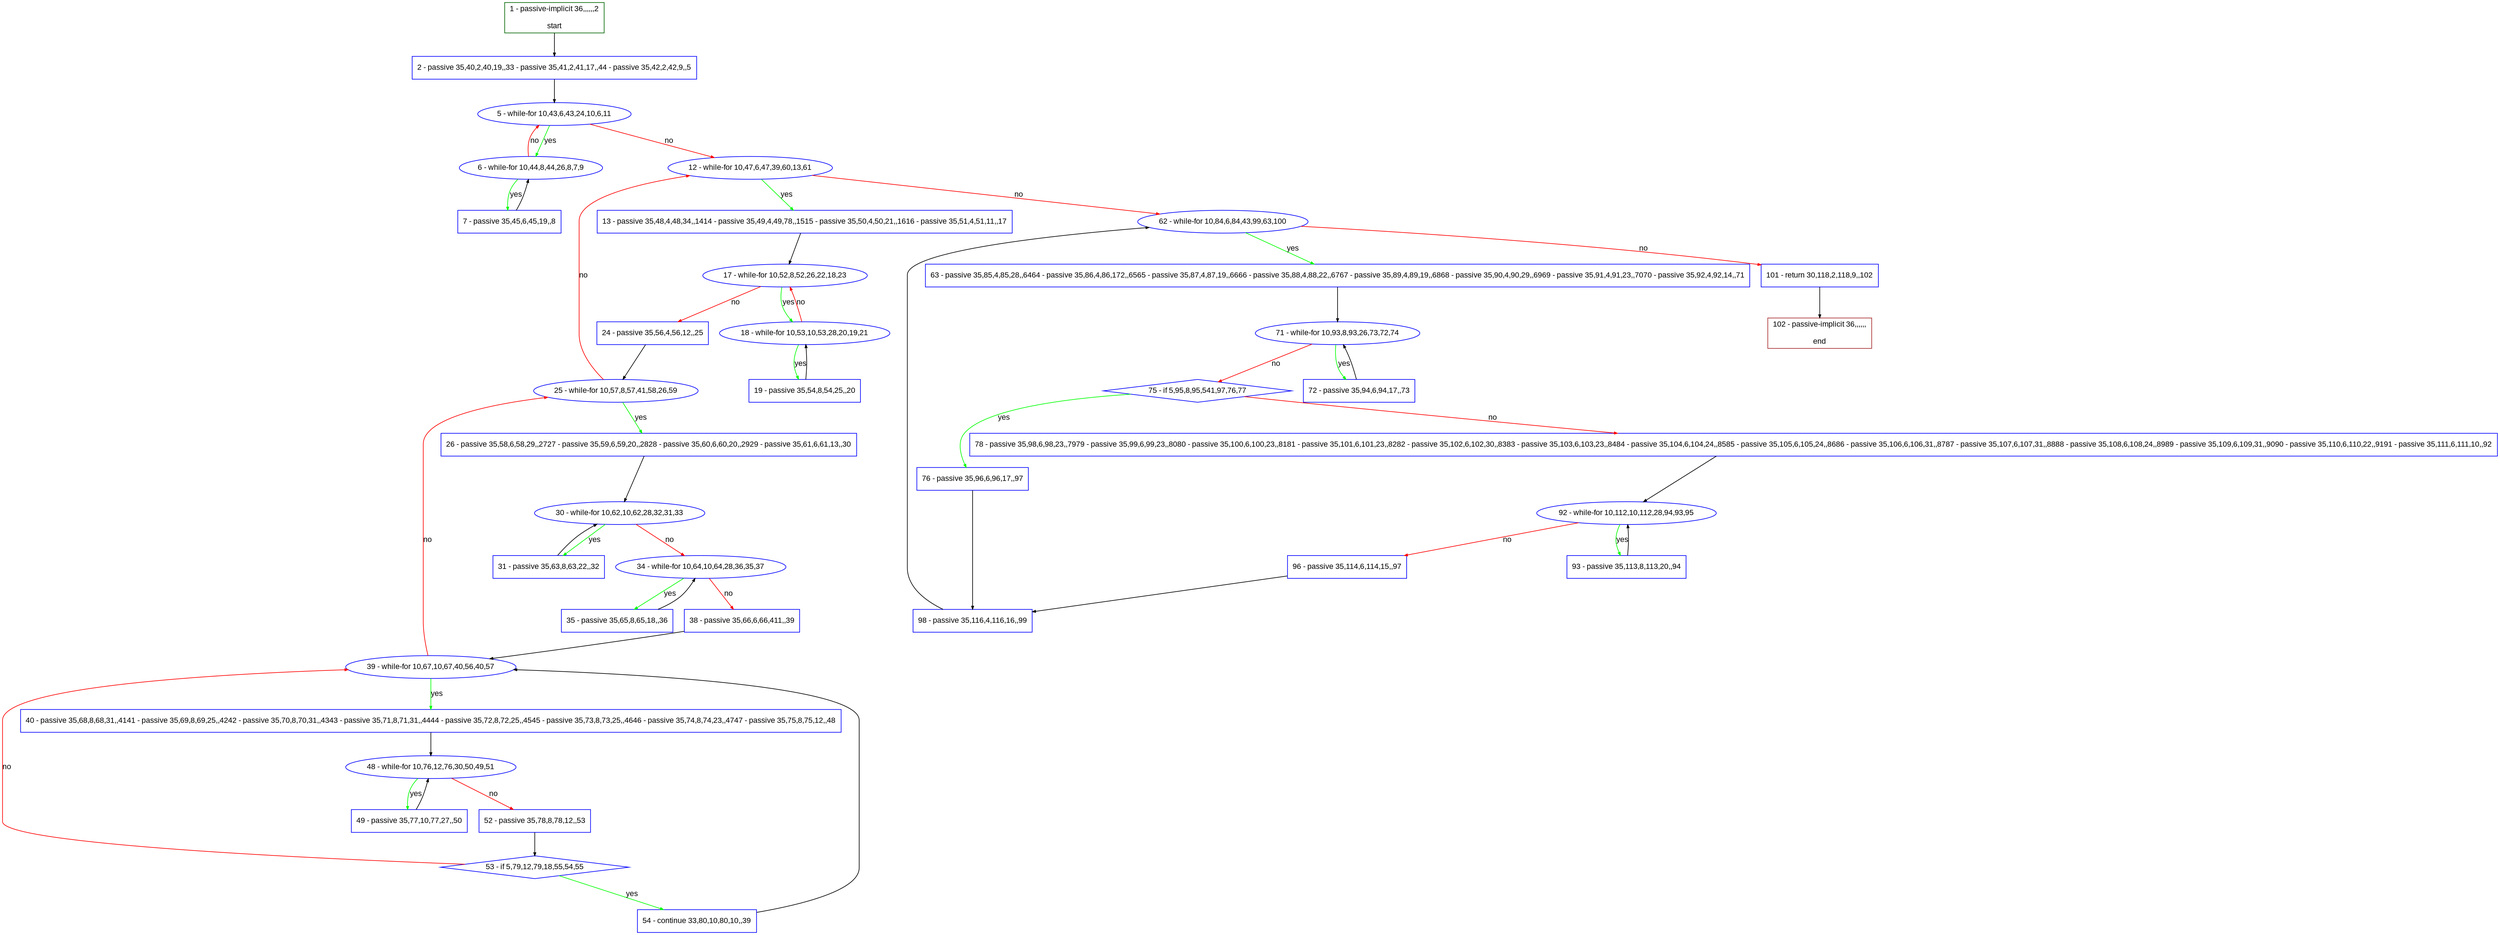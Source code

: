 digraph "" {
  graph [pack="true", label="", fontsize="12", packmode="clust", fontname="Arial", fillcolor="#FFFFCC", bgcolor="white", style="rounded,filled", compound="true"];
  node [node_initialized="no", label="", color="grey", fontsize="12", fillcolor="white", fontname="Arial", style="filled", shape="rectangle", compound="true", fixedsize="false"];
  edge [fontcolor="black", arrowhead="normal", arrowtail="none", arrowsize="0.5", ltail="", label="", color="black", fontsize="12", lhead="", fontname="Arial", dir="forward", compound="true"];
  __N1 [label="2 - passive 35,40,2,40,19,,33 - passive 35,41,2,41,17,,44 - passive 35,42,2,42,9,,5", color="#0000ff", fillcolor="#ffffff", style="filled", shape="box"];
  __N2 [label="1 - passive-implicit 36,,,,,,2\n\nstart", color="#006400", fillcolor="#ffffff", style="filled", shape="box"];
  __N3 [label="5 - while-for 10,43,6,43,24,10,6,11", color="#0000ff", fillcolor="#ffffff", style="filled", shape="oval"];
  __N4 [label="6 - while-for 10,44,8,44,26,8,7,9", color="#0000ff", fillcolor="#ffffff", style="filled", shape="oval"];
  __N5 [label="12 - while-for 10,47,6,47,39,60,13,61", color="#0000ff", fillcolor="#ffffff", style="filled", shape="oval"];
  __N6 [label="7 - passive 35,45,6,45,19,,8", color="#0000ff", fillcolor="#ffffff", style="filled", shape="box"];
  __N7 [label="13 - passive 35,48,4,48,34,,1414 - passive 35,49,4,49,78,,1515 - passive 35,50,4,50,21,,1616 - passive 35,51,4,51,11,,17", color="#0000ff", fillcolor="#ffffff", style="filled", shape="box"];
  __N8 [label="62 - while-for 10,84,6,84,43,99,63,100", color="#0000ff", fillcolor="#ffffff", style="filled", shape="oval"];
  __N9 [label="17 - while-for 10,52,8,52,26,22,18,23", color="#0000ff", fillcolor="#ffffff", style="filled", shape="oval"];
  __N10 [label="18 - while-for 10,53,10,53,28,20,19,21", color="#0000ff", fillcolor="#ffffff", style="filled", shape="oval"];
  __N11 [label="24 - passive 35,56,4,56,12,,25", color="#0000ff", fillcolor="#ffffff", style="filled", shape="box"];
  __N12 [label="19 - passive 35,54,8,54,25,,20", color="#0000ff", fillcolor="#ffffff", style="filled", shape="box"];
  __N13 [label="25 - while-for 10,57,8,57,41,58,26,59", color="#0000ff", fillcolor="#ffffff", style="filled", shape="oval"];
  __N14 [label="26 - passive 35,58,6,58,29,,2727 - passive 35,59,6,59,20,,2828 - passive 35,60,6,60,20,,2929 - passive 35,61,6,61,13,,30", color="#0000ff", fillcolor="#ffffff", style="filled", shape="box"];
  __N15 [label="30 - while-for 10,62,10,62,28,32,31,33", color="#0000ff", fillcolor="#ffffff", style="filled", shape="oval"];
  __N16 [label="31 - passive 35,63,8,63,22,,32", color="#0000ff", fillcolor="#ffffff", style="filled", shape="box"];
  __N17 [label="34 - while-for 10,64,10,64,28,36,35,37", color="#0000ff", fillcolor="#ffffff", style="filled", shape="oval"];
  __N18 [label="35 - passive 35,65,8,65,18,,36", color="#0000ff", fillcolor="#ffffff", style="filled", shape="box"];
  __N19 [label="38 - passive 35,66,6,66,411,,39", color="#0000ff", fillcolor="#ffffff", style="filled", shape="box"];
  __N20 [label="39 - while-for 10,67,10,67,40,56,40,57", color="#0000ff", fillcolor="#ffffff", style="filled", shape="oval"];
  __N21 [label="40 - passive 35,68,8,68,31,,4141 - passive 35,69,8,69,25,,4242 - passive 35,70,8,70,31,,4343 - passive 35,71,8,71,31,,4444 - passive 35,72,8,72,25,,4545 - passive 35,73,8,73,25,,4646 - passive 35,74,8,74,23,,4747 - passive 35,75,8,75,12,,48", color="#0000ff", fillcolor="#ffffff", style="filled", shape="box"];
  __N22 [label="48 - while-for 10,76,12,76,30,50,49,51", color="#0000ff", fillcolor="#ffffff", style="filled", shape="oval"];
  __N23 [label="49 - passive 35,77,10,77,27,,50", color="#0000ff", fillcolor="#ffffff", style="filled", shape="box"];
  __N24 [label="52 - passive 35,78,8,78,12,,53", color="#0000ff", fillcolor="#ffffff", style="filled", shape="box"];
  __N25 [label="53 - if 5,79,12,79,18,55,54,55", color="#0000ff", fillcolor="#ffffff", style="filled", shape="diamond"];
  __N26 [label="54 - continue 33,80,10,80,10,,39", color="#0000ff", fillcolor="#ffffff", style="filled", shape="box"];
  __N27 [label="63 - passive 35,85,4,85,28,,6464 - passive 35,86,4,86,172,,6565 - passive 35,87,4,87,19,,6666 - passive 35,88,4,88,22,,6767 - passive 35,89,4,89,19,,6868 - passive 35,90,4,90,29,,6969 - passive 35,91,4,91,23,,7070 - passive 35,92,4,92,14,,71", color="#0000ff", fillcolor="#ffffff", style="filled", shape="box"];
  __N28 [label="101 - return 30,118,2,118,9,,102", color="#0000ff", fillcolor="#ffffff", style="filled", shape="box"];
  __N29 [label="71 - while-for 10,93,8,93,26,73,72,74", color="#0000ff", fillcolor="#ffffff", style="filled", shape="oval"];
  __N30 [label="72 - passive 35,94,6,94,17,,73", color="#0000ff", fillcolor="#ffffff", style="filled", shape="box"];
  __N31 [label="75 - if 5,95,8,95,541,97,76,77", color="#0000ff", fillcolor="#ffffff", style="filled", shape="diamond"];
  __N32 [label="76 - passive 35,96,6,96,17,,97", color="#0000ff", fillcolor="#ffffff", style="filled", shape="box"];
  __N33 [label="78 - passive 35,98,6,98,23,,7979 - passive 35,99,6,99,23,,8080 - passive 35,100,6,100,23,,8181 - passive 35,101,6,101,23,,8282 - passive 35,102,6,102,30,,8383 - passive 35,103,6,103,23,,8484 - passive 35,104,6,104,24,,8585 - passive 35,105,6,105,24,,8686 - passive 35,106,6,106,31,,8787 - passive 35,107,6,107,31,,8888 - passive 35,108,6,108,24,,8989 - passive 35,109,6,109,31,,9090 - passive 35,110,6,110,22,,9191 - passive 35,111,6,111,10,,92", color="#0000ff", fillcolor="#ffffff", style="filled", shape="box"];
  __N34 [label="98 - passive 35,116,4,116,16,,99", color="#0000ff", fillcolor="#ffffff", style="filled", shape="box"];
  __N35 [label="92 - while-for 10,112,10,112,28,94,93,95", color="#0000ff", fillcolor="#ffffff", style="filled", shape="oval"];
  __N36 [label="93 - passive 35,113,8,113,20,,94", color="#0000ff", fillcolor="#ffffff", style="filled", shape="box"];
  __N37 [label="96 - passive 35,114,6,114,15,,97", color="#0000ff", fillcolor="#ffffff", style="filled", shape="box"];
  __N38 [label="102 - passive-implicit 36,,,,,,\n\nend", color="#a52a2a", fillcolor="#ffffff", style="filled", shape="box"];
  __N2 -> __N1 [arrowhead="normal", arrowtail="none", color="#000000", label="", dir="forward"];
  __N1 -> __N3 [arrowhead="normal", arrowtail="none", color="#000000", label="", dir="forward"];
  __N3 -> __N4 [arrowhead="normal", arrowtail="none", color="#00ff00", label="yes", dir="forward"];
  __N4 -> __N3 [arrowhead="normal", arrowtail="none", color="#ff0000", label="no", dir="forward"];
  __N3 -> __N5 [arrowhead="normal", arrowtail="none", color="#ff0000", label="no", dir="forward"];
  __N4 -> __N6 [arrowhead="normal", arrowtail="none", color="#00ff00", label="yes", dir="forward"];
  __N6 -> __N4 [arrowhead="normal", arrowtail="none", color="#000000", label="", dir="forward"];
  __N5 -> __N7 [arrowhead="normal", arrowtail="none", color="#00ff00", label="yes", dir="forward"];
  __N5 -> __N8 [arrowhead="normal", arrowtail="none", color="#ff0000", label="no", dir="forward"];
  __N7 -> __N9 [arrowhead="normal", arrowtail="none", color="#000000", label="", dir="forward"];
  __N9 -> __N10 [arrowhead="normal", arrowtail="none", color="#00ff00", label="yes", dir="forward"];
  __N10 -> __N9 [arrowhead="normal", arrowtail="none", color="#ff0000", label="no", dir="forward"];
  __N9 -> __N11 [arrowhead="normal", arrowtail="none", color="#ff0000", label="no", dir="forward"];
  __N10 -> __N12 [arrowhead="normal", arrowtail="none", color="#00ff00", label="yes", dir="forward"];
  __N12 -> __N10 [arrowhead="normal", arrowtail="none", color="#000000", label="", dir="forward"];
  __N11 -> __N13 [arrowhead="normal", arrowtail="none", color="#000000", label="", dir="forward"];
  __N13 -> __N5 [arrowhead="normal", arrowtail="none", color="#ff0000", label="no", dir="forward"];
  __N13 -> __N14 [arrowhead="normal", arrowtail="none", color="#00ff00", label="yes", dir="forward"];
  __N14 -> __N15 [arrowhead="normal", arrowtail="none", color="#000000", label="", dir="forward"];
  __N15 -> __N16 [arrowhead="normal", arrowtail="none", color="#00ff00", label="yes", dir="forward"];
  __N16 -> __N15 [arrowhead="normal", arrowtail="none", color="#000000", label="", dir="forward"];
  __N15 -> __N17 [arrowhead="normal", arrowtail="none", color="#ff0000", label="no", dir="forward"];
  __N17 -> __N18 [arrowhead="normal", arrowtail="none", color="#00ff00", label="yes", dir="forward"];
  __N18 -> __N17 [arrowhead="normal", arrowtail="none", color="#000000", label="", dir="forward"];
  __N17 -> __N19 [arrowhead="normal", arrowtail="none", color="#ff0000", label="no", dir="forward"];
  __N19 -> __N20 [arrowhead="normal", arrowtail="none", color="#000000", label="", dir="forward"];
  __N20 -> __N13 [arrowhead="normal", arrowtail="none", color="#ff0000", label="no", dir="forward"];
  __N20 -> __N21 [arrowhead="normal", arrowtail="none", color="#00ff00", label="yes", dir="forward"];
  __N21 -> __N22 [arrowhead="normal", arrowtail="none", color="#000000", label="", dir="forward"];
  __N22 -> __N23 [arrowhead="normal", arrowtail="none", color="#00ff00", label="yes", dir="forward"];
  __N23 -> __N22 [arrowhead="normal", arrowtail="none", color="#000000", label="", dir="forward"];
  __N22 -> __N24 [arrowhead="normal", arrowtail="none", color="#ff0000", label="no", dir="forward"];
  __N24 -> __N25 [arrowhead="normal", arrowtail="none", color="#000000", label="", dir="forward"];
  __N25 -> __N20 [arrowhead="normal", arrowtail="none", color="#ff0000", label="no", dir="forward"];
  __N25 -> __N26 [arrowhead="normal", arrowtail="none", color="#00ff00", label="yes", dir="forward"];
  __N26 -> __N20 [arrowhead="normal", arrowtail="none", color="#000000", label="", dir="forward"];
  __N8 -> __N27 [arrowhead="normal", arrowtail="none", color="#00ff00", label="yes", dir="forward"];
  __N8 -> __N28 [arrowhead="normal", arrowtail="none", color="#ff0000", label="no", dir="forward"];
  __N27 -> __N29 [arrowhead="normal", arrowtail="none", color="#000000", label="", dir="forward"];
  __N29 -> __N30 [arrowhead="normal", arrowtail="none", color="#00ff00", label="yes", dir="forward"];
  __N30 -> __N29 [arrowhead="normal", arrowtail="none", color="#000000", label="", dir="forward"];
  __N29 -> __N31 [arrowhead="normal", arrowtail="none", color="#ff0000", label="no", dir="forward"];
  __N31 -> __N32 [arrowhead="normal", arrowtail="none", color="#00ff00", label="yes", dir="forward"];
  __N31 -> __N33 [arrowhead="normal", arrowtail="none", color="#ff0000", label="no", dir="forward"];
  __N32 -> __N34 [arrowhead="normal", arrowtail="none", color="#000000", label="", dir="forward"];
  __N33 -> __N35 [arrowhead="normal", arrowtail="none", color="#000000", label="", dir="forward"];
  __N35 -> __N36 [arrowhead="normal", arrowtail="none", color="#00ff00", label="yes", dir="forward"];
  __N36 -> __N35 [arrowhead="normal", arrowtail="none", color="#000000", label="", dir="forward"];
  __N35 -> __N37 [arrowhead="normal", arrowtail="none", color="#ff0000", label="no", dir="forward"];
  __N37 -> __N34 [arrowhead="normal", arrowtail="none", color="#000000", label="", dir="forward"];
  __N34 -> __N8 [arrowhead="normal", arrowtail="none", color="#000000", label="", dir="forward"];
  __N28 -> __N38 [arrowhead="normal", arrowtail="none", color="#000000", label="", dir="forward"];
}
